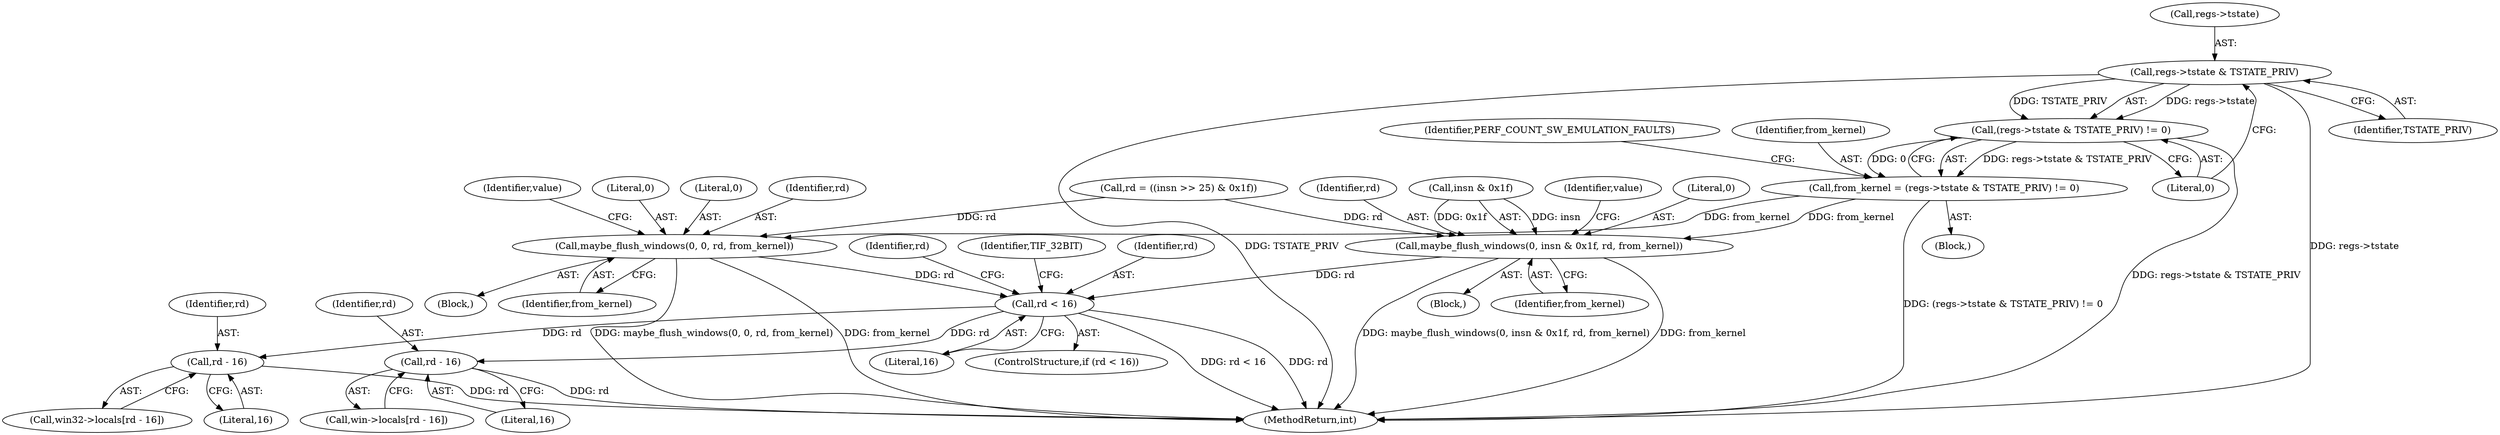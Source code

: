 digraph "0_linux_a8b0ca17b80e92faab46ee7179ba9e99ccb61233_37@pointer" {
"1000119" [label="(Call,regs->tstate & TSTATE_PRIV)"];
"1000118" [label="(Call,(regs->tstate & TSTATE_PRIV) != 0)"];
"1000116" [label="(Call,from_kernel = (regs->tstate & TSTATE_PRIV) != 0)"];
"1000135" [label="(Call,maybe_flush_windows(0, 0, rd, from_kernel))"];
"1000185" [label="(Call,rd < 16)"];
"1000225" [label="(Call,rd - 16)"];
"1000249" [label="(Call,rd - 16)"];
"1000146" [label="(Call,maybe_flush_windows(0, insn & 0x1f, rd, from_kernel))"];
"1000221" [label="(Call,win32->locals[rd - 16])"];
"1000185" [label="(Call,rd < 16)"];
"1000187" [label="(Literal,16)"];
"1000227" [label="(Literal,16)"];
"1000126" [label="(Identifier,PERF_COUNT_SW_EMULATION_FAULTS)"];
"1000190" [label="(Identifier,rd)"];
"1000146" [label="(Call,maybe_flush_windows(0, insn & 0x1f, rd, from_kernel))"];
"1000256" [label="(MethodReturn,int)"];
"1000108" [label="(Call,rd = ((insn >> 25) & 0x1f))"];
"1000123" [label="(Identifier,TSTATE_PRIV)"];
"1000147" [label="(Literal,0)"];
"1000118" [label="(Call,(regs->tstate & TSTATE_PRIV) != 0)"];
"1000226" [label="(Identifier,rd)"];
"1000138" [label="(Identifier,rd)"];
"1000141" [label="(Identifier,value)"];
"1000251" [label="(Literal,16)"];
"1000134" [label="(Block,)"];
"1000151" [label="(Identifier,rd)"];
"1000135" [label="(Call,maybe_flush_windows(0, 0, rd, from_kernel))"];
"1000137" [label="(Literal,0)"];
"1000202" [label="(Identifier,TIF_32BIT)"];
"1000116" [label="(Call,from_kernel = (regs->tstate & TSTATE_PRIV) != 0)"];
"1000250" [label="(Identifier,rd)"];
"1000152" [label="(Identifier,from_kernel)"];
"1000245" [label="(Call,win->locals[rd - 16])"];
"1000120" [label="(Call,regs->tstate)"];
"1000103" [label="(Block,)"];
"1000186" [label="(Identifier,rd)"];
"1000136" [label="(Literal,0)"];
"1000117" [label="(Identifier,from_kernel)"];
"1000148" [label="(Call,insn & 0x1f)"];
"1000139" [label="(Identifier,from_kernel)"];
"1000119" [label="(Call,regs->tstate & TSTATE_PRIV)"];
"1000145" [label="(Block,)"];
"1000249" [label="(Call,rd - 16)"];
"1000154" [label="(Identifier,value)"];
"1000225" [label="(Call,rd - 16)"];
"1000124" [label="(Literal,0)"];
"1000184" [label="(ControlStructure,if (rd < 16))"];
"1000119" -> "1000118"  [label="AST: "];
"1000119" -> "1000123"  [label="CFG: "];
"1000120" -> "1000119"  [label="AST: "];
"1000123" -> "1000119"  [label="AST: "];
"1000124" -> "1000119"  [label="CFG: "];
"1000119" -> "1000256"  [label="DDG: TSTATE_PRIV"];
"1000119" -> "1000256"  [label="DDG: regs->tstate"];
"1000119" -> "1000118"  [label="DDG: regs->tstate"];
"1000119" -> "1000118"  [label="DDG: TSTATE_PRIV"];
"1000118" -> "1000116"  [label="AST: "];
"1000118" -> "1000124"  [label="CFG: "];
"1000124" -> "1000118"  [label="AST: "];
"1000116" -> "1000118"  [label="CFG: "];
"1000118" -> "1000256"  [label="DDG: regs->tstate & TSTATE_PRIV"];
"1000118" -> "1000116"  [label="DDG: regs->tstate & TSTATE_PRIV"];
"1000118" -> "1000116"  [label="DDG: 0"];
"1000116" -> "1000103"  [label="AST: "];
"1000117" -> "1000116"  [label="AST: "];
"1000126" -> "1000116"  [label="CFG: "];
"1000116" -> "1000256"  [label="DDG: (regs->tstate & TSTATE_PRIV) != 0"];
"1000116" -> "1000135"  [label="DDG: from_kernel"];
"1000116" -> "1000146"  [label="DDG: from_kernel"];
"1000135" -> "1000134"  [label="AST: "];
"1000135" -> "1000139"  [label="CFG: "];
"1000136" -> "1000135"  [label="AST: "];
"1000137" -> "1000135"  [label="AST: "];
"1000138" -> "1000135"  [label="AST: "];
"1000139" -> "1000135"  [label="AST: "];
"1000141" -> "1000135"  [label="CFG: "];
"1000135" -> "1000256"  [label="DDG: from_kernel"];
"1000135" -> "1000256"  [label="DDG: maybe_flush_windows(0, 0, rd, from_kernel)"];
"1000108" -> "1000135"  [label="DDG: rd"];
"1000135" -> "1000185"  [label="DDG: rd"];
"1000185" -> "1000184"  [label="AST: "];
"1000185" -> "1000187"  [label="CFG: "];
"1000186" -> "1000185"  [label="AST: "];
"1000187" -> "1000185"  [label="AST: "];
"1000190" -> "1000185"  [label="CFG: "];
"1000202" -> "1000185"  [label="CFG: "];
"1000185" -> "1000256"  [label="DDG: rd < 16"];
"1000185" -> "1000256"  [label="DDG: rd"];
"1000146" -> "1000185"  [label="DDG: rd"];
"1000185" -> "1000225"  [label="DDG: rd"];
"1000185" -> "1000249"  [label="DDG: rd"];
"1000225" -> "1000221"  [label="AST: "];
"1000225" -> "1000227"  [label="CFG: "];
"1000226" -> "1000225"  [label="AST: "];
"1000227" -> "1000225"  [label="AST: "];
"1000221" -> "1000225"  [label="CFG: "];
"1000225" -> "1000256"  [label="DDG: rd"];
"1000249" -> "1000245"  [label="AST: "];
"1000249" -> "1000251"  [label="CFG: "];
"1000250" -> "1000249"  [label="AST: "];
"1000251" -> "1000249"  [label="AST: "];
"1000245" -> "1000249"  [label="CFG: "];
"1000249" -> "1000256"  [label="DDG: rd"];
"1000146" -> "1000145"  [label="AST: "];
"1000146" -> "1000152"  [label="CFG: "];
"1000147" -> "1000146"  [label="AST: "];
"1000148" -> "1000146"  [label="AST: "];
"1000151" -> "1000146"  [label="AST: "];
"1000152" -> "1000146"  [label="AST: "];
"1000154" -> "1000146"  [label="CFG: "];
"1000146" -> "1000256"  [label="DDG: from_kernel"];
"1000146" -> "1000256"  [label="DDG: maybe_flush_windows(0, insn & 0x1f, rd, from_kernel)"];
"1000148" -> "1000146"  [label="DDG: insn"];
"1000148" -> "1000146"  [label="DDG: 0x1f"];
"1000108" -> "1000146"  [label="DDG: rd"];
}
